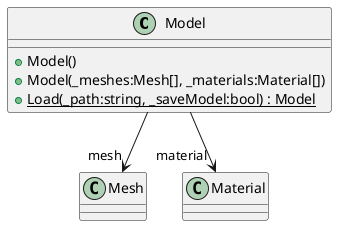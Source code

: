 @startuml
class Model {
    + Model()
    + Model(_meshes:Mesh[], _materials:Material[])
    + {static} Load(_path:string, _saveModel:bool) : Model
}
Model --> "mesh" Mesh
Model --> "material" Material
@enduml
